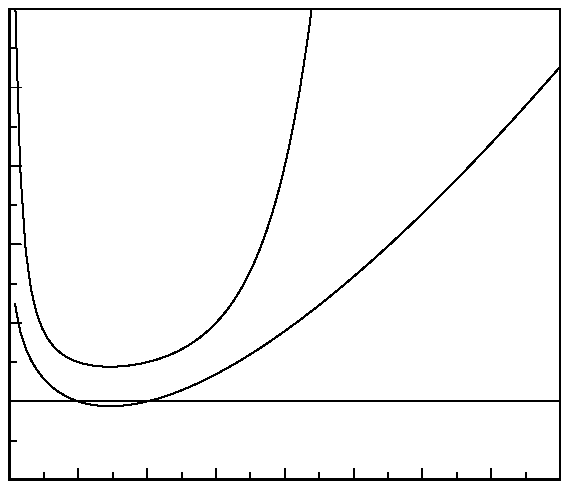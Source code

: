 % pl02-03.mp, generated by Mfpic, v1.10 2012/12/03,
% from TeX source "ch02-03" on 2015/07/11 at 10:43
numeric mfpicversion; mfpicversion := 110;
if unknown mode: mode := localfont; fi
if unknown mag: mag := 1000/1000; fi
if unknown grafbase: input grafbase; fi

if unknown grafbaseversion: grafbaseversion := 0; fi
if grafbaseversion <> mfpicversion :
GBmsg "Bad mfpic installation: mfpic and grafbase versions do not match.";
fi

if unknown Apricot: input dvipsnam.mp; fi
verbatimtex
\relax 
\input mfpicdef.tex\relax 
\def \MFPeverylabel {}
etex;


%----------------------------<1>
unitlen := 1.0pt#;
xscale :=  1.0 ; yscale :=  1.0 ;
bounds ( -17.900,  198.910,  -10.500,  170.175);

beginmfpic(1); % line 1 in the TeX source. 
verbatimtex \relax \MFPbegingroup \font \MFPcfont =cmr10\relax etex;

resizedrawpen ( 1.000pt);

store (curpath)
drawn
polyline (false)
(( 0.000, 0.000),( 198.910, 0.000));

pickup pencircle scaled 0.700pt;
for x= 17.900 step 24.864 until 216.910:
draw(x, 10.500)*pt..(x, 14.500)*pt;
endfor;

pickup pencircle scaled 0.500pt;
for x= 17.900 step 12.432 until 216.910:
draw(x, 10.500)*pt..(x, 13.000)*pt;
endfor;

store (curpath)
drawn
polyline (false)
(( 0.000, 0.000),( 0.000, 170.175));

pickup pencircle scaled 0.700pt;
for x= 10.500 step 28.362 until 180.775:
draw( 17.900, x)*pt..( 21.900, x)*pt;
endfor;

pickup pencircle scaled 0.500pt;
for x= 10.500 step 14.181 until 180.775:
draw( 17.900, x)*pt..( 20.400, x)*pt;
endfor;

store (curpath)
drawn
polyline (false)
(( 0.000, 170.175),( 198.910, 170.175));

store (curpath)
drawn
polyline (false)
(( 198.910, 0.000),( 198.910, 170.175));

resizedrawpen ( 0.600pt);

store (curpath)
drawn
polyline (false)
(( 0.000, 28.362),( 198.910, 28.362));

resizedrawpen ( 0.500pt);

store (curpath)
drawn
curve (false)
(( 2.1364, 170.1750),( 3.9388, 111.6428),( 5.9082, 82.6136)
,( 7.8776, 68.4251),( 9.8470, 60.1413),( 11.8164, 54.7910)
,( 13.7858, 51.1055),( 15.7552, 48.4539),( 17.7247, 46.4879)
,( 19.6941, 45.0006),( 21.6635, 43.8615),( 23.6329, 42.9850)
,( 25.6023, 42.3127),( 27.5717, 41.8038),( 29.5411, 41.4292)
,( 31.5105, 41.1681),( 33.4799, 41.0052),( 35.4493, 40.9294)
,( 37.4187, 40.9327),( 39.3881, 41.0098),( 41.3575, 41.1569)
,( 43.3269, 41.3723),( 45.2963, 41.6552),( 47.2657, 42.0064)
,( 49.2351, 42.4273),( 51.2046, 42.9208),( 53.1740, 43.4905)
,( 55.1434, 44.1412),( 57.1128, 44.8785),( 59.0822, 45.7094)
,( 61.0516, 46.6417),( 63.0210, 47.6849),( 64.9904, 48.8494)
,( 66.9598, 50.1477),( 68.9292, 51.5935),( 70.8986, 53.2027)
,( 72.8680, 54.9933),( 74.8374, 56.9859),( 76.8068, 59.2035)
,( 78.7762, 61.6727),( 80.7456, 64.4233),( 82.7150, 67.4893)
,( 84.6845, 70.9095),( 86.6539, 74.7276),( 88.6233, 78.9937)
,( 90.5927, 83.7648),( 92.5621, 89.1055),( 94.5315, 95.0898)
,( 96.5009, 101.8022),( 98.4703, 109.3388),( 100.4397, 117.8097)
,( 102.4091, 127.3410),( 104.3785, 138.0768),( 106.3479, 150.1824)
,( 108.3173, 163.8473),( 109.1571, 170.1750));

store (curpath)
drawn
curve (false)
(( 1.9694, 63.7437),( 3.9388, 53.4674),( 5.9082, 47.3895)
,( 7.8776, 43.0900),( 9.8470, 39.8051),( 11.8164, 37.1906)
,( 13.7858, 35.0608),( 15.7552, 33.3028),( 17.7247, 31.8425)
,( 19.6941, 30.6283),( 21.6635, 29.6226),( 23.6329, 28.7970)
,( 25.6023, 28.1295),( 27.5717, 27.6025),( 29.5411, 27.2018)
,( 31.5105, 26.9155),( 33.4799, 26.7339),( 35.4493, 26.6486)
,( 37.4187, 26.6524),( 39.3881, 26.7390),( 41.3575, 26.9031)
,( 43.3269, 27.1398),( 45.2963, 27.4449),( 47.2657, 27.8147)
,( 49.2351, 28.2456),( 51.2046, 28.7346),( 53.1740, 29.2790)
,( 55.1434, 29.8762),( 57.1128, 30.5239),( 59.0822, 31.2199)
,( 61.0516, 31.9623),( 63.0210, 32.7494),( 64.9904, 33.5793)
,( 66.9598, 34.4506),( 68.9292, 35.3619),( 70.8986, 36.3117)
,( 72.8680, 37.2988),( 74.8374, 38.3220),( 78.7762, 40.4725)
,( 82.7150, 42.7549),( 86.6539, 45.1620),( 90.5927, 47.6873)
,( 94.5315, 50.3249),( 98.4703, 53.0696),( 104.3785, 57.3768)
,( 110.2867, 61.8993),( 116.1950, 66.6244),( 122.1032, 71.5406)
,( 129.9808, 78.3752),( 137.8584, 85.5100),( 145.7360, 92.9263)
,( 153.6137, 100.6075),( 163.4607, 110.5592),( 173.3077, 120.8766)
,( 183.1548, 131.5373),( 194.9712, 144.7556),( 198.9100, 149.2599));

verbatimtex \relax \MFPendgroup  etex;
endmfpic; % (1) line 86 in the TeX source.
%------------------------------------------


end.
